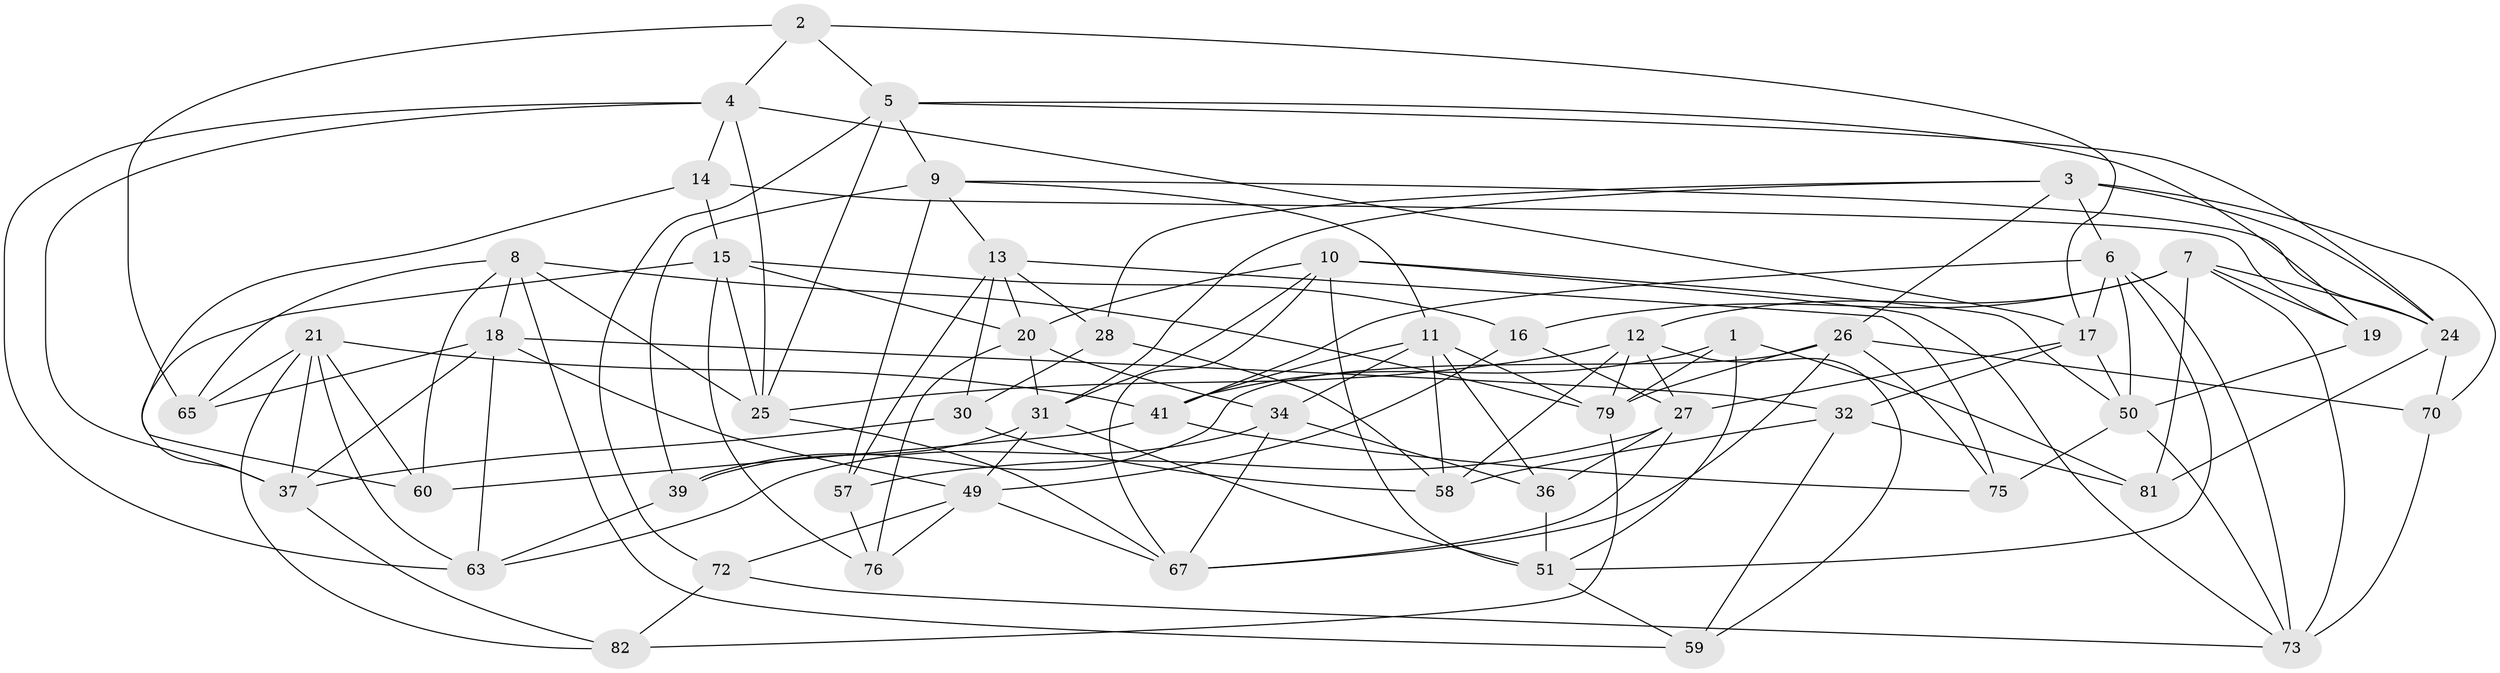 // Generated by graph-tools (version 1.1) at 2025/52/02/27/25 19:52:32]
// undirected, 52 vertices, 135 edges
graph export_dot {
graph [start="1"]
  node [color=gray90,style=filled];
  1;
  2;
  3 [super="+77"];
  4 [super="+29"];
  5 [super="+22"];
  6 [super="+44"];
  7 [super="+55"];
  8 [super="+45"];
  9 [super="+80"];
  10 [super="+64"];
  11 [super="+54"];
  12 [super="+48"];
  13 [super="+23"];
  14;
  15 [super="+40"];
  16;
  17 [super="+71"];
  18 [super="+33"];
  19;
  20 [super="+38"];
  21 [super="+85"];
  24 [super="+52"];
  25 [super="+43"];
  26 [super="+66"];
  27 [super="+62"];
  28;
  30;
  31 [super="+69"];
  32 [super="+35"];
  34 [super="+47"];
  36;
  37 [super="+42"];
  39;
  41 [super="+46"];
  49 [super="+56"];
  50 [super="+53"];
  51 [super="+74"];
  57;
  58 [super="+61"];
  59;
  60;
  63 [super="+78"];
  65;
  67 [super="+68"];
  70;
  72;
  73 [super="+83"];
  75;
  76;
  79 [super="+84"];
  81;
  82;
  1 -- 81;
  1 -- 51;
  1 -- 79;
  1 -- 41;
  2 -- 65;
  2 -- 5;
  2 -- 17;
  2 -- 4;
  3 -- 70;
  3 -- 26;
  3 -- 28;
  3 -- 6;
  3 -- 31;
  3 -- 24;
  4 -- 63;
  4 -- 14;
  4 -- 25;
  4 -- 37;
  4 -- 17;
  5 -- 24;
  5 -- 9;
  5 -- 72;
  5 -- 19;
  5 -- 25;
  6 -- 17;
  6 -- 50;
  6 -- 51;
  6 -- 73;
  6 -- 41;
  7 -- 19;
  7 -- 12;
  7 -- 16;
  7 -- 81;
  7 -- 73;
  7 -- 24;
  8 -- 59;
  8 -- 65;
  8 -- 18;
  8 -- 60;
  8 -- 79;
  8 -- 25;
  9 -- 39;
  9 -- 24;
  9 -- 11;
  9 -- 13;
  9 -- 57;
  10 -- 20;
  10 -- 31;
  10 -- 73;
  10 -- 67;
  10 -- 51;
  10 -- 50;
  11 -- 41;
  11 -- 34;
  11 -- 58;
  11 -- 36;
  11 -- 79;
  12 -- 25;
  12 -- 27;
  12 -- 58;
  12 -- 59;
  12 -- 79;
  13 -- 28;
  13 -- 57;
  13 -- 75;
  13 -- 30;
  13 -- 20;
  14 -- 19;
  14 -- 60;
  14 -- 15;
  15 -- 25;
  15 -- 16;
  15 -- 20;
  15 -- 76;
  15 -- 37;
  16 -- 49;
  16 -- 27;
  17 -- 32;
  17 -- 50;
  17 -- 27;
  18 -- 65;
  18 -- 37;
  18 -- 49;
  18 -- 32;
  18 -- 63;
  19 -- 50;
  20 -- 76;
  20 -- 31;
  20 -- 34;
  21 -- 37;
  21 -- 60;
  21 -- 65;
  21 -- 41;
  21 -- 82;
  21 -- 63;
  24 -- 81;
  24 -- 70;
  25 -- 67;
  26 -- 70;
  26 -- 39;
  26 -- 67;
  26 -- 75;
  26 -- 79;
  27 -- 36;
  27 -- 57;
  27 -- 67;
  28 -- 30;
  28 -- 58;
  30 -- 58;
  30 -- 37;
  31 -- 49;
  31 -- 51;
  31 -- 39;
  32 -- 81;
  32 -- 58 [weight=2];
  32 -- 59;
  34 -- 36;
  34 -- 63 [weight=2];
  34 -- 67;
  36 -- 51;
  37 -- 82;
  39 -- 63;
  41 -- 60;
  41 -- 75;
  49 -- 72;
  49 -- 67;
  49 -- 76;
  50 -- 73;
  50 -- 75;
  51 -- 59;
  57 -- 76;
  70 -- 73;
  72 -- 82;
  72 -- 73;
  79 -- 82;
}
